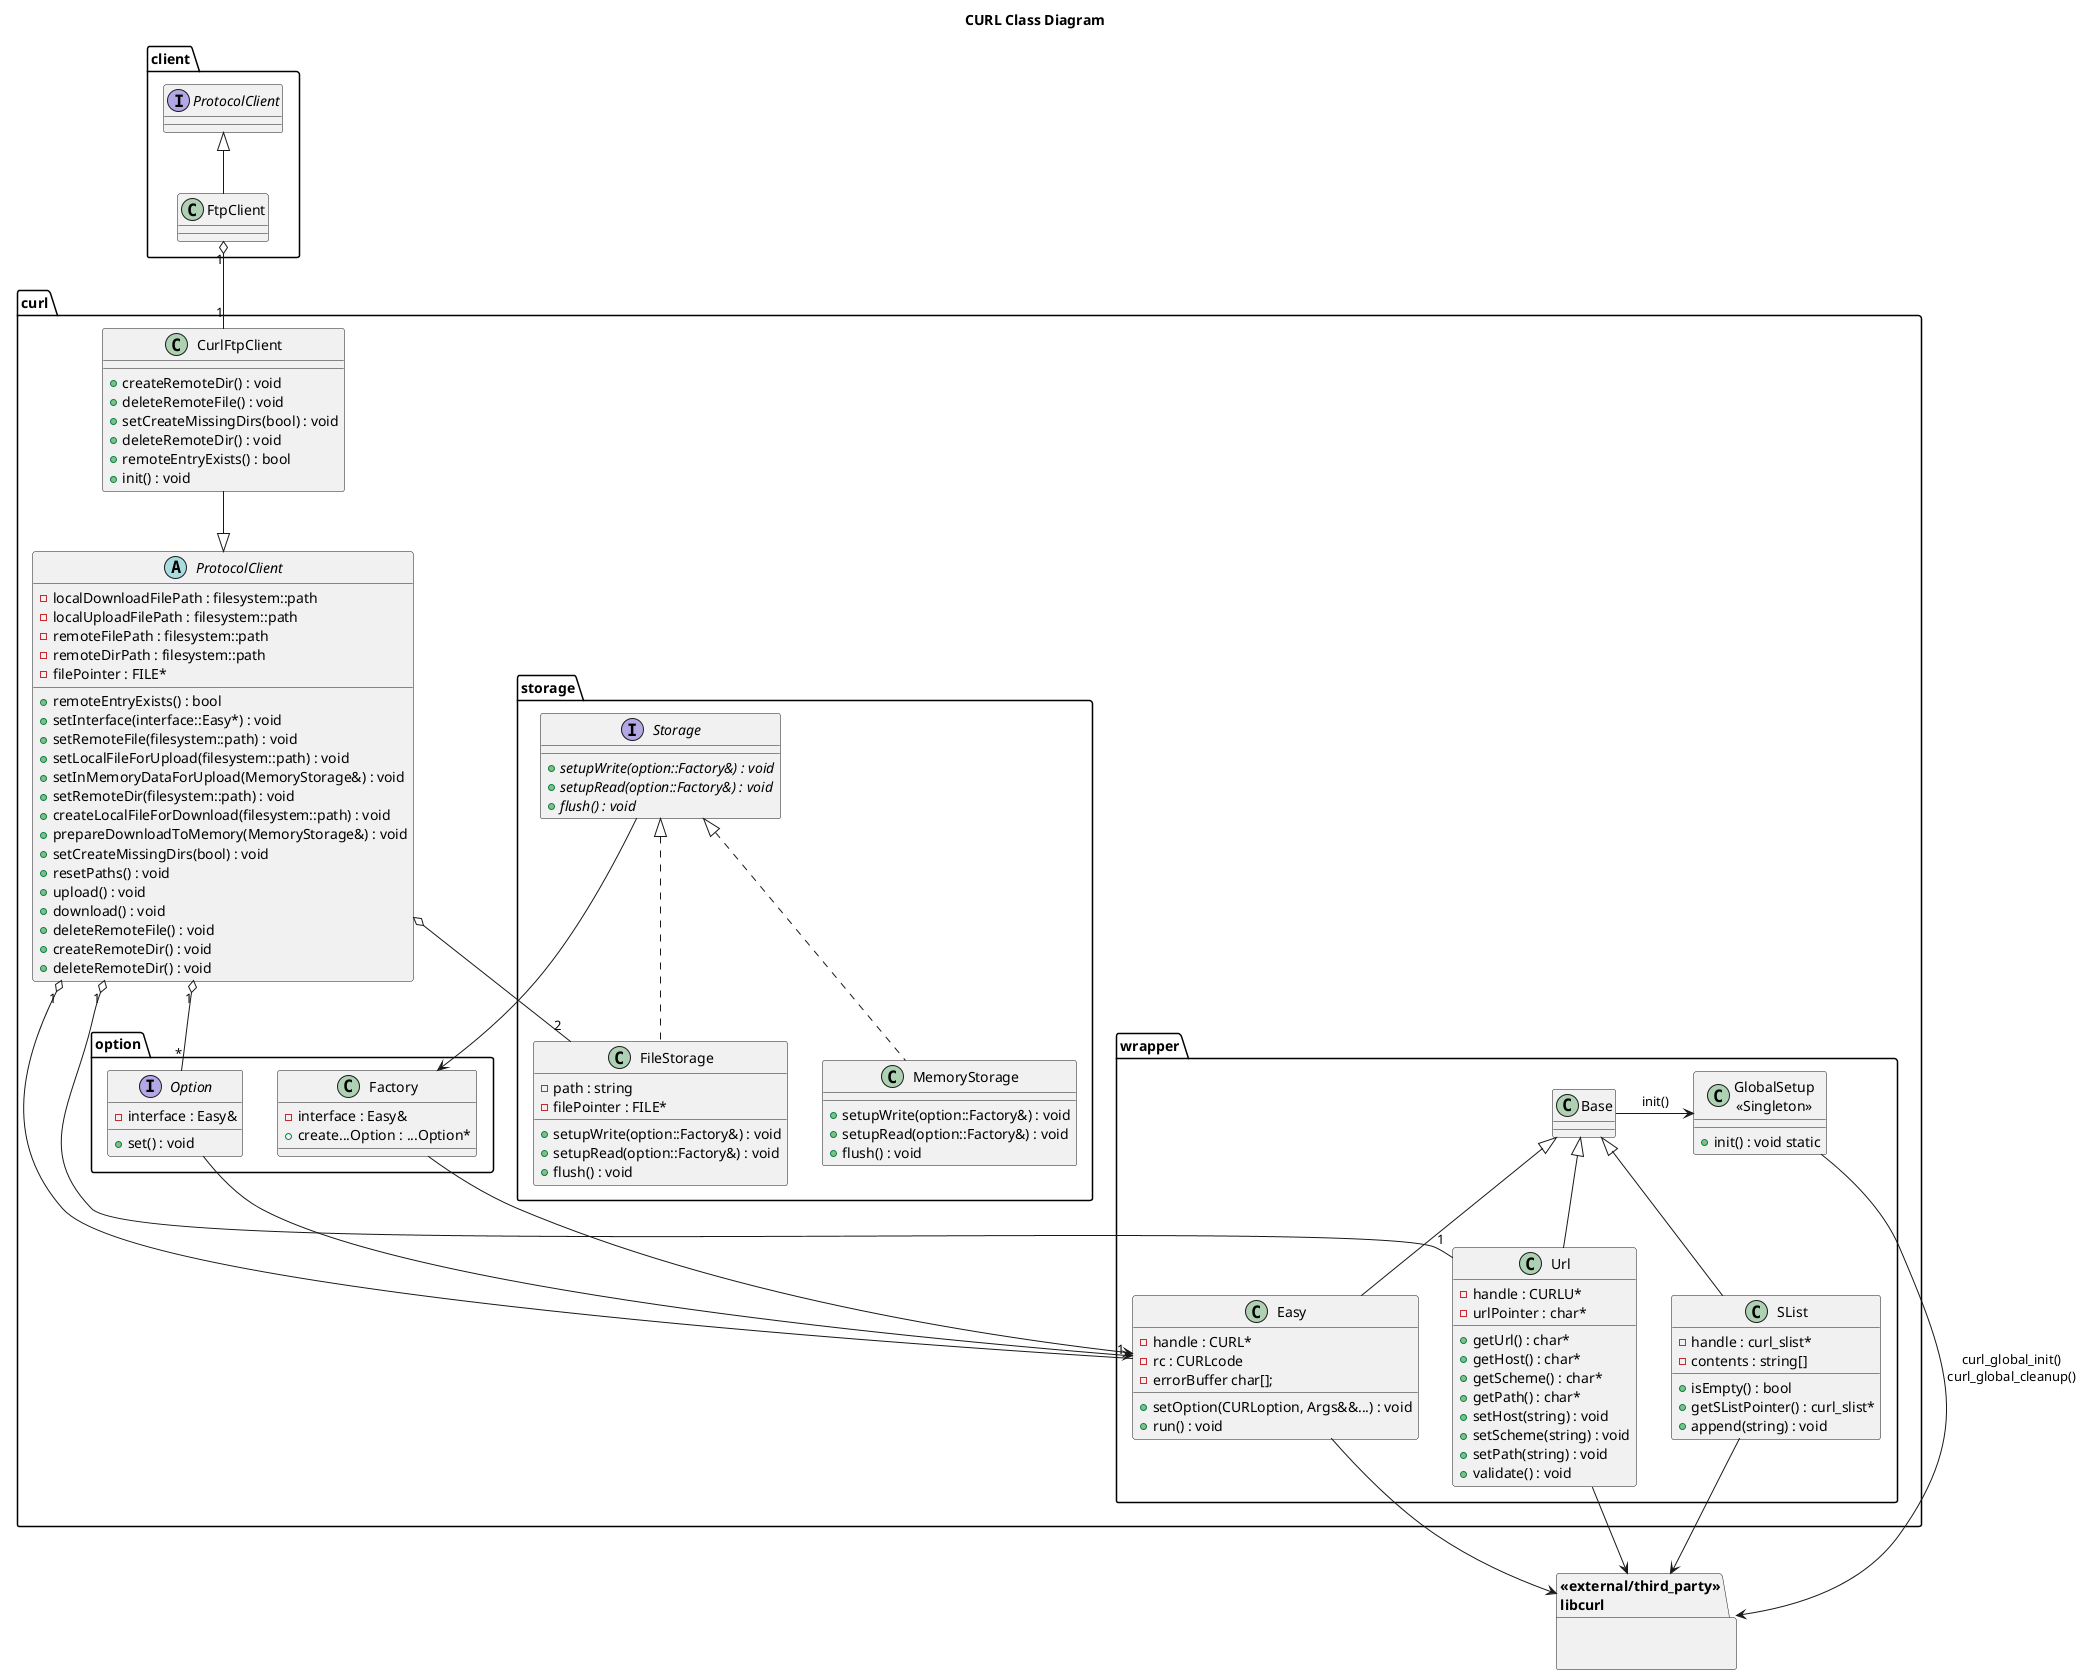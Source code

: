 @startuml curl-class-diagram

title CURL Class Diagram

package client {

    interface ProtocolClient
    class FtpClient

}

package curl {
    abstract class "ProtocolClient" as CurlProtocolClient {
        - localDownloadFilePath : filesystem::path
        - localUploadFilePath : filesystem::path 
        - remoteFilePath : filesystem::path 
        - remoteDirPath : filesystem::path
        - filePointer : FILE*
        + remoteEntryExists() : bool
        + setInterface(interface::Easy*) : void
        + setRemoteFile(filesystem::path) : void
        + setLocalFileForUpload(filesystem::path) : void
        + setInMemoryDataForUpload(MemoryStorage&) : void
        + setRemoteDir(filesystem::path) : void
        + createLocalFileForDownload(filesystem::path) : void
        + prepareDownloadToMemory(MemoryStorage&) : void
        + setCreateMissingDirs(bool) : void
        + resetPaths() : void
        + upload() : void
        + download() : void
        + deleteRemoteFile() : void
        + createRemoteDir() : void
        + deleteRemoteDir() : void       
    }
    class "CurlFtpClient" as CurlFtpClient {
        + createRemoteDir() : void
        + deleteRemoteFile() : void
        + setCreateMissingDirs(bool) : void
        + deleteRemoteDir() : void
        + remoteEntryExists() : bool
        + init() : void
    }
    package storage {
        interface Storage {
            + {abstract} setupWrite(option::Factory&) : void
            + {abstract} setupRead(option::Factory&) : void
            + {abstract} flush() : void
        }
        class "FileStorage" as FileStorage {
            - path : string
            - filePointer : FILE*
            + setupWrite(option::Factory&) : void
            + setupRead(option::Factory&) : void
            + flush() : void
        }
        class "MemoryStorage" as MemoryStorage {
            + setupWrite(option::Factory&) : void
            + setupRead(option::Factory&) : void
            + flush() : void
        }
    }
    package wrapper {
        class "Url" as CurlUrl {
            - handle : CURLU*
            - urlPointer : char*
            + getUrl() : char*
            + getHost() : char*
            + getScheme() : char*
            + getPath() : char*
            + setHost(string) : void
            + setScheme(string) : void
            + setPath(string) : void
            + validate() : void
        }
        class "SList" as CurlSList {
            - handle : curl_slist*
            - contents : string[]
            + isEmpty() : bool
            + getSListPointer() : curl_slist*
            + append(string) : void
        }
        class "Easy" as CurlEasy {
            - handle : CURL*
            - rc : CURLcode
            - errorBuffer char[];
            + setOption(CURLoption, Args&&...) : void
            + run() : void
        }
        class "GlobalSetup\n<<Singleton>>" as CurlGlobalSetup {
            + init() : void static
        }
        class "Base" as CurlBase
    }

    package option {
        class "Factory" as Factory {
            - interface : Easy&
            + create...Option : ...Option*
        }
        interface "Option" as CurlOption {
            - interface : Easy&
            + set() : void
        }
    }

}


package "<<external/third_party>>\nlibcurl" as libcurl {

}

CurlBase <|-- CurlEasy  
CurlBase <|-- CurlUrl
CurlBase <|-- CurlSList
CurlBase -> CurlGlobalSetup : init()

ProtocolClient <|-- FtpClient

FtpClient "1" o-- "1" CurlFtpClient
CurlFtpClient --|> CurlProtocolClient
CurlProtocolClient "1" o-- "1" CurlUrl
CurlProtocolClient o-- "2" FileStorage
Storage <|.. MemoryStorage
Storage <|.. FileStorage

Factory -> CurlEasy

Storage --> Factory
CurlOption --> CurlEasy
CurlProtocolClient "1" o-- "*" CurlOption

CurlProtocolClient "1" o-- "1" CurlEasy

CurlUrl --> libcurl
CurlSList --> libcurl
CurlEasy --> libcurl
CurlGlobalSetup --> libcurl : curl_global_init()\ncurl_global_cleanup()

@enduml